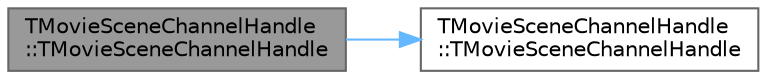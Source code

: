 digraph "TMovieSceneChannelHandle::TMovieSceneChannelHandle"
{
 // INTERACTIVE_SVG=YES
 // LATEX_PDF_SIZE
  bgcolor="transparent";
  edge [fontname=Helvetica,fontsize=10,labelfontname=Helvetica,labelfontsize=10];
  node [fontname=Helvetica,fontsize=10,shape=box,height=0.2,width=0.4];
  rankdir="LR";
  Node1 [id="Node000001",label="TMovieSceneChannelHandle\l::TMovieSceneChannelHandle",height=0.2,width=0.4,color="gray40", fillcolor="grey60", style="filled", fontcolor="black",tooltip=" "];
  Node1 -> Node2 [id="edge1_Node000001_Node000002",color="steelblue1",style="solid",tooltip=" "];
  Node2 [id="Node000002",label="TMovieSceneChannelHandle\l::TMovieSceneChannelHandle",height=0.2,width=0.4,color="grey40", fillcolor="white", style="filled",URL="$df/d8c/structTMovieSceneChannelHandle.html#a55e65dd66484f9d94f92a6492041a3ae",tooltip=" "];
}
